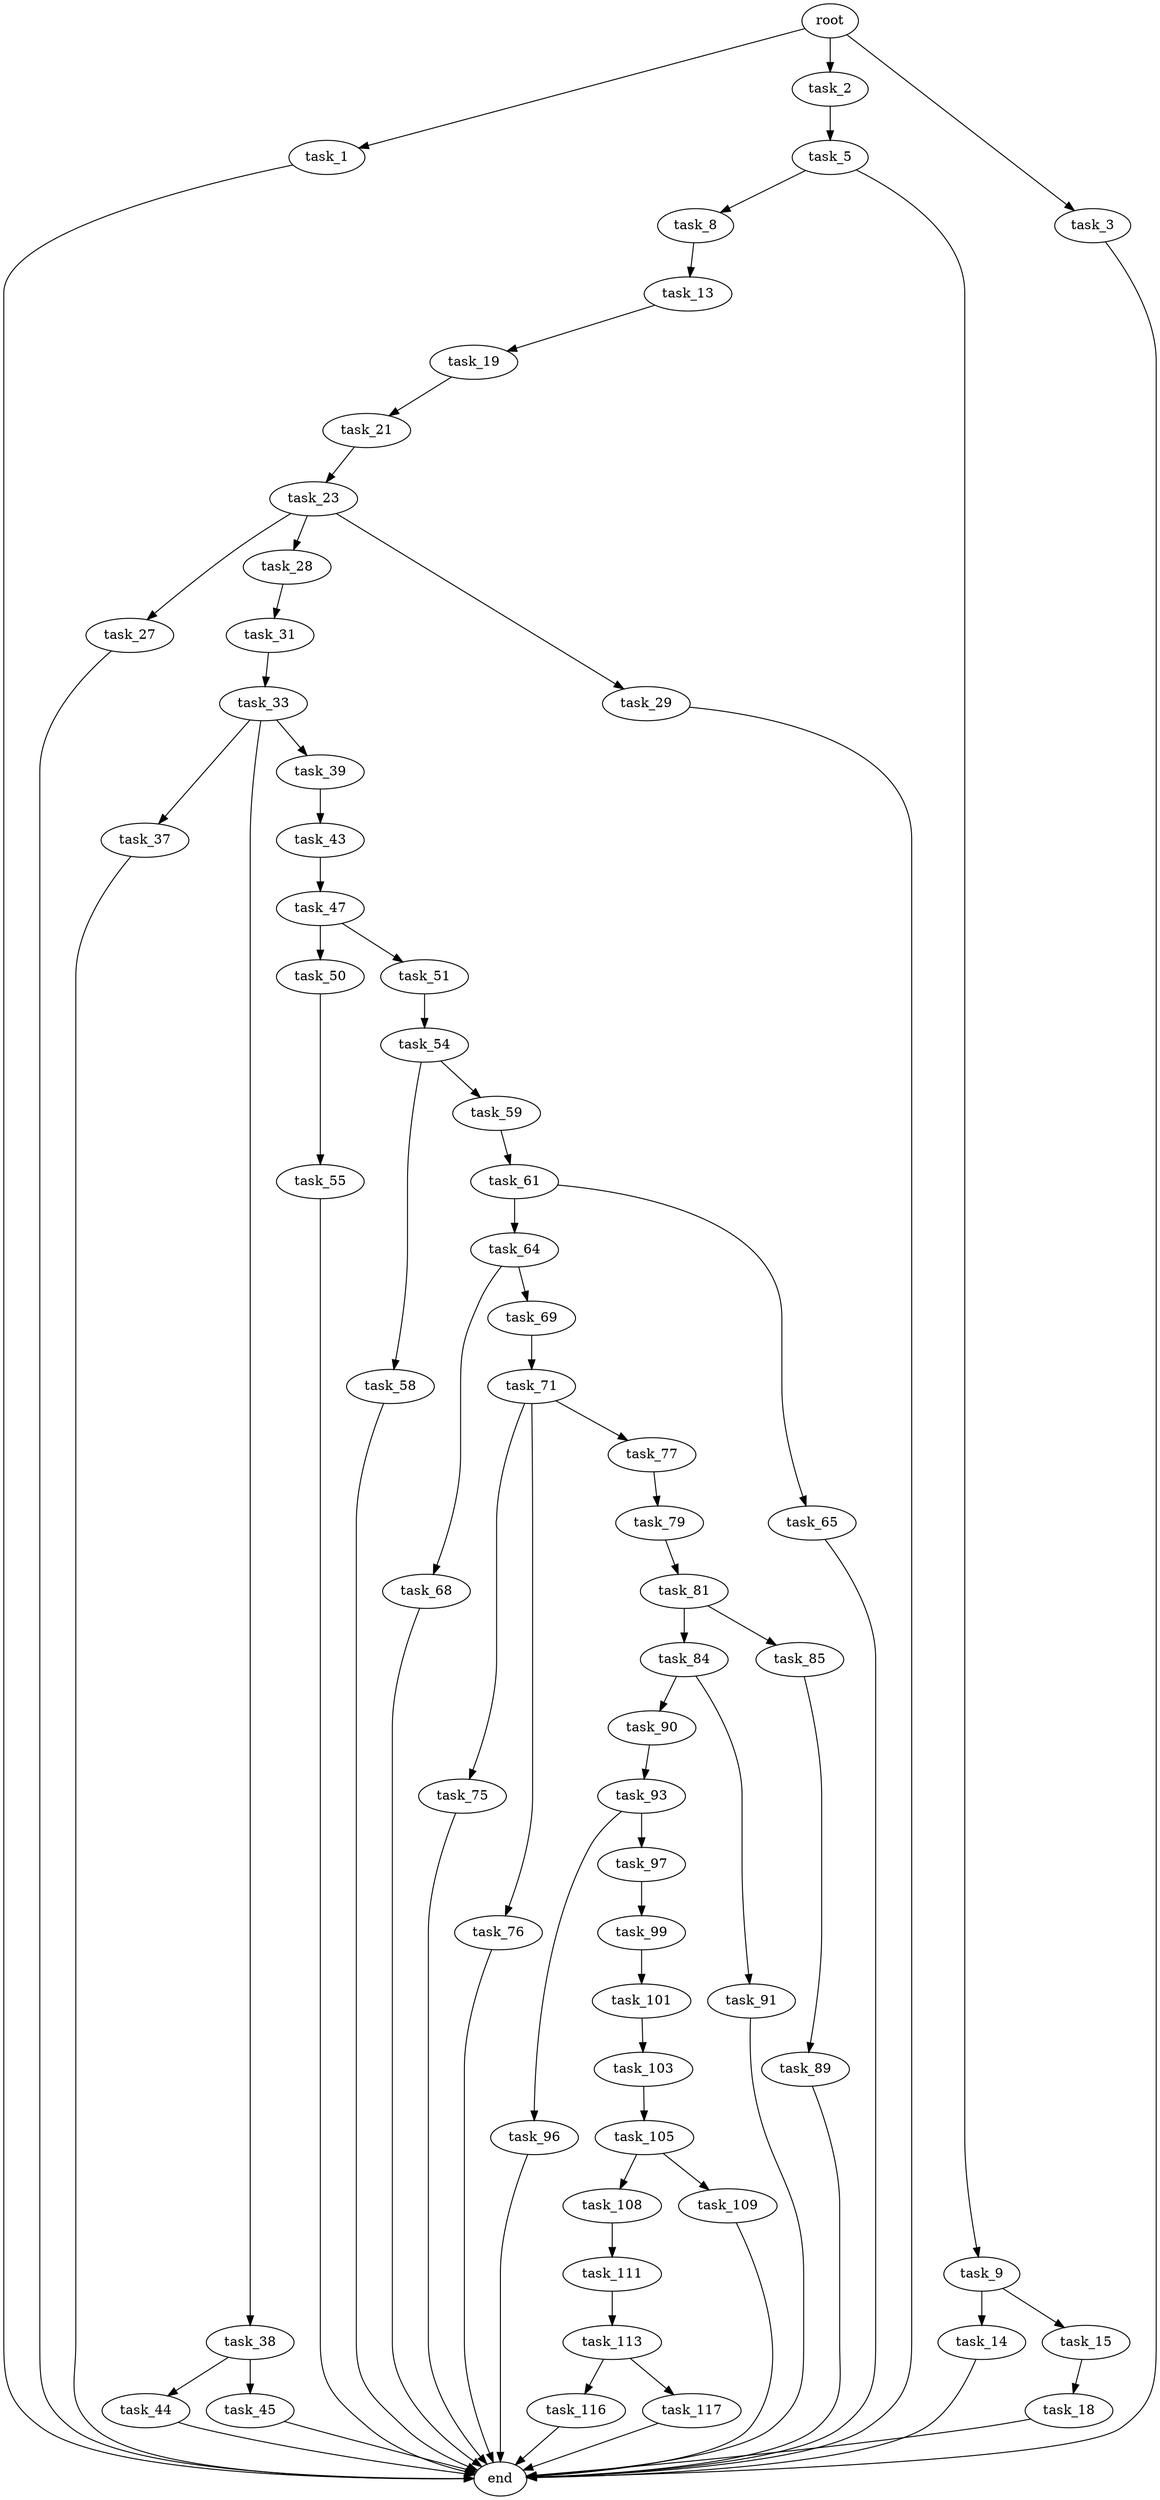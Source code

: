 digraph G {
  root [size="0.000000"];
  task_1 [size="1426449625554.000000"];
  task_2 [size="368293445632.000000"];
  task_3 [size="35271785427.000000"];
  task_5 [size="782757789696.000000"];
  task_8 [size="245337575623.000000"];
  task_9 [size="50682823580.000000"];
  task_13 [size="8966114679.000000"];
  task_14 [size="40790484810.000000"];
  task_15 [size="625990836903.000000"];
  task_18 [size="2540138436.000000"];
  task_19 [size="231928233984.000000"];
  task_21 [size="549755813888.000000"];
  task_23 [size="16738582452.000000"];
  task_27 [size="28991029248.000000"];
  task_28 [size="26797186462.000000"];
  task_29 [size="33921550432.000000"];
  task_31 [size="28991029248.000000"];
  task_33 [size="28991029248.000000"];
  task_37 [size="1073741824000.000000"];
  task_38 [size="31932515772.000000"];
  task_39 [size="549755813888.000000"];
  task_43 [size="11525890170.000000"];
  task_44 [size="607762089098.000000"];
  task_45 [size="33050525570.000000"];
  task_47 [size="777174853884.000000"];
  task_50 [size="3263849082.000000"];
  task_51 [size="31314112950.000000"];
  task_54 [size="1077733236532.000000"];
  task_55 [size="3406029850.000000"];
  task_58 [size="231928233984.000000"];
  task_59 [size="48469338311.000000"];
  task_61 [size="25491127756.000000"];
  task_64 [size="3741318958.000000"];
  task_65 [size="807922486245.000000"];
  task_68 [size="368293445632.000000"];
  task_69 [size="24232151166.000000"];
  task_71 [size="231928233984.000000"];
  task_75 [size="782757789696.000000"];
  task_76 [size="793072787159.000000"];
  task_77 [size="199079364771.000000"];
  task_79 [size="134217728000.000000"];
  task_81 [size="381565694351.000000"];
  task_84 [size="11748993267.000000"];
  task_85 [size="782757789696.000000"];
  task_89 [size="298646910793.000000"];
  task_90 [size="68719476736.000000"];
  task_91 [size="5198922034.000000"];
  task_93 [size="549755813888.000000"];
  task_96 [size="4464626372.000000"];
  task_97 [size="28991029248.000000"];
  task_99 [size="5930136754.000000"];
  task_101 [size="317954077336.000000"];
  task_103 [size="85888284985.000000"];
  task_105 [size="15676960392.000000"];
  task_108 [size="1210936321702.000000"];
  task_109 [size="1375830877.000000"];
  task_111 [size="68719476736.000000"];
  task_113 [size="11879229079.000000"];
  task_116 [size="177665811754.000000"];
  task_117 [size="134217728000.000000"];
  end [size="0.000000"];

  root -> task_1 [size="1.000000"];
  root -> task_2 [size="1.000000"];
  root -> task_3 [size="1.000000"];
  task_1 -> end [size="1.000000"];
  task_2 -> task_5 [size="411041792.000000"];
  task_3 -> end [size="1.000000"];
  task_5 -> task_8 [size="679477248.000000"];
  task_5 -> task_9 [size="679477248.000000"];
  task_8 -> task_13 [size="209715200.000000"];
  task_9 -> task_14 [size="838860800.000000"];
  task_9 -> task_15 [size="838860800.000000"];
  task_13 -> task_19 [size="411041792.000000"];
  task_14 -> end [size="1.000000"];
  task_15 -> task_18 [size="536870912.000000"];
  task_18 -> end [size="1.000000"];
  task_19 -> task_21 [size="301989888.000000"];
  task_21 -> task_23 [size="536870912.000000"];
  task_23 -> task_27 [size="536870912.000000"];
  task_23 -> task_28 [size="536870912.000000"];
  task_23 -> task_29 [size="536870912.000000"];
  task_27 -> end [size="1.000000"];
  task_28 -> task_31 [size="838860800.000000"];
  task_29 -> end [size="1.000000"];
  task_31 -> task_33 [size="75497472.000000"];
  task_33 -> task_37 [size="75497472.000000"];
  task_33 -> task_38 [size="75497472.000000"];
  task_33 -> task_39 [size="75497472.000000"];
  task_37 -> end [size="1.000000"];
  task_38 -> task_44 [size="33554432.000000"];
  task_38 -> task_45 [size="33554432.000000"];
  task_39 -> task_43 [size="536870912.000000"];
  task_43 -> task_47 [size="209715200.000000"];
  task_44 -> end [size="1.000000"];
  task_45 -> end [size="1.000000"];
  task_47 -> task_50 [size="838860800.000000"];
  task_47 -> task_51 [size="838860800.000000"];
  task_50 -> task_55 [size="75497472.000000"];
  task_51 -> task_54 [size="536870912.000000"];
  task_54 -> task_58 [size="679477248.000000"];
  task_54 -> task_59 [size="679477248.000000"];
  task_55 -> end [size="1.000000"];
  task_58 -> end [size="1.000000"];
  task_59 -> task_61 [size="75497472.000000"];
  task_61 -> task_64 [size="536870912.000000"];
  task_61 -> task_65 [size="536870912.000000"];
  task_64 -> task_68 [size="75497472.000000"];
  task_64 -> task_69 [size="75497472.000000"];
  task_65 -> end [size="1.000000"];
  task_68 -> end [size="1.000000"];
  task_69 -> task_71 [size="75497472.000000"];
  task_71 -> task_75 [size="301989888.000000"];
  task_71 -> task_76 [size="301989888.000000"];
  task_71 -> task_77 [size="301989888.000000"];
  task_75 -> end [size="1.000000"];
  task_76 -> end [size="1.000000"];
  task_77 -> task_79 [size="301989888.000000"];
  task_79 -> task_81 [size="209715200.000000"];
  task_81 -> task_84 [size="301989888.000000"];
  task_81 -> task_85 [size="301989888.000000"];
  task_84 -> task_90 [size="33554432.000000"];
  task_84 -> task_91 [size="33554432.000000"];
  task_85 -> task_89 [size="679477248.000000"];
  task_89 -> end [size="1.000000"];
  task_90 -> task_93 [size="134217728.000000"];
  task_91 -> end [size="1.000000"];
  task_93 -> task_96 [size="536870912.000000"];
  task_93 -> task_97 [size="536870912.000000"];
  task_96 -> end [size="1.000000"];
  task_97 -> task_99 [size="75497472.000000"];
  task_99 -> task_101 [size="134217728.000000"];
  task_101 -> task_103 [size="209715200.000000"];
  task_103 -> task_105 [size="75497472.000000"];
  task_105 -> task_108 [size="301989888.000000"];
  task_105 -> task_109 [size="301989888.000000"];
  task_108 -> task_111 [size="838860800.000000"];
  task_109 -> end [size="1.000000"];
  task_111 -> task_113 [size="134217728.000000"];
  task_113 -> task_116 [size="838860800.000000"];
  task_113 -> task_117 [size="838860800.000000"];
  task_116 -> end [size="1.000000"];
  task_117 -> end [size="1.000000"];
}
